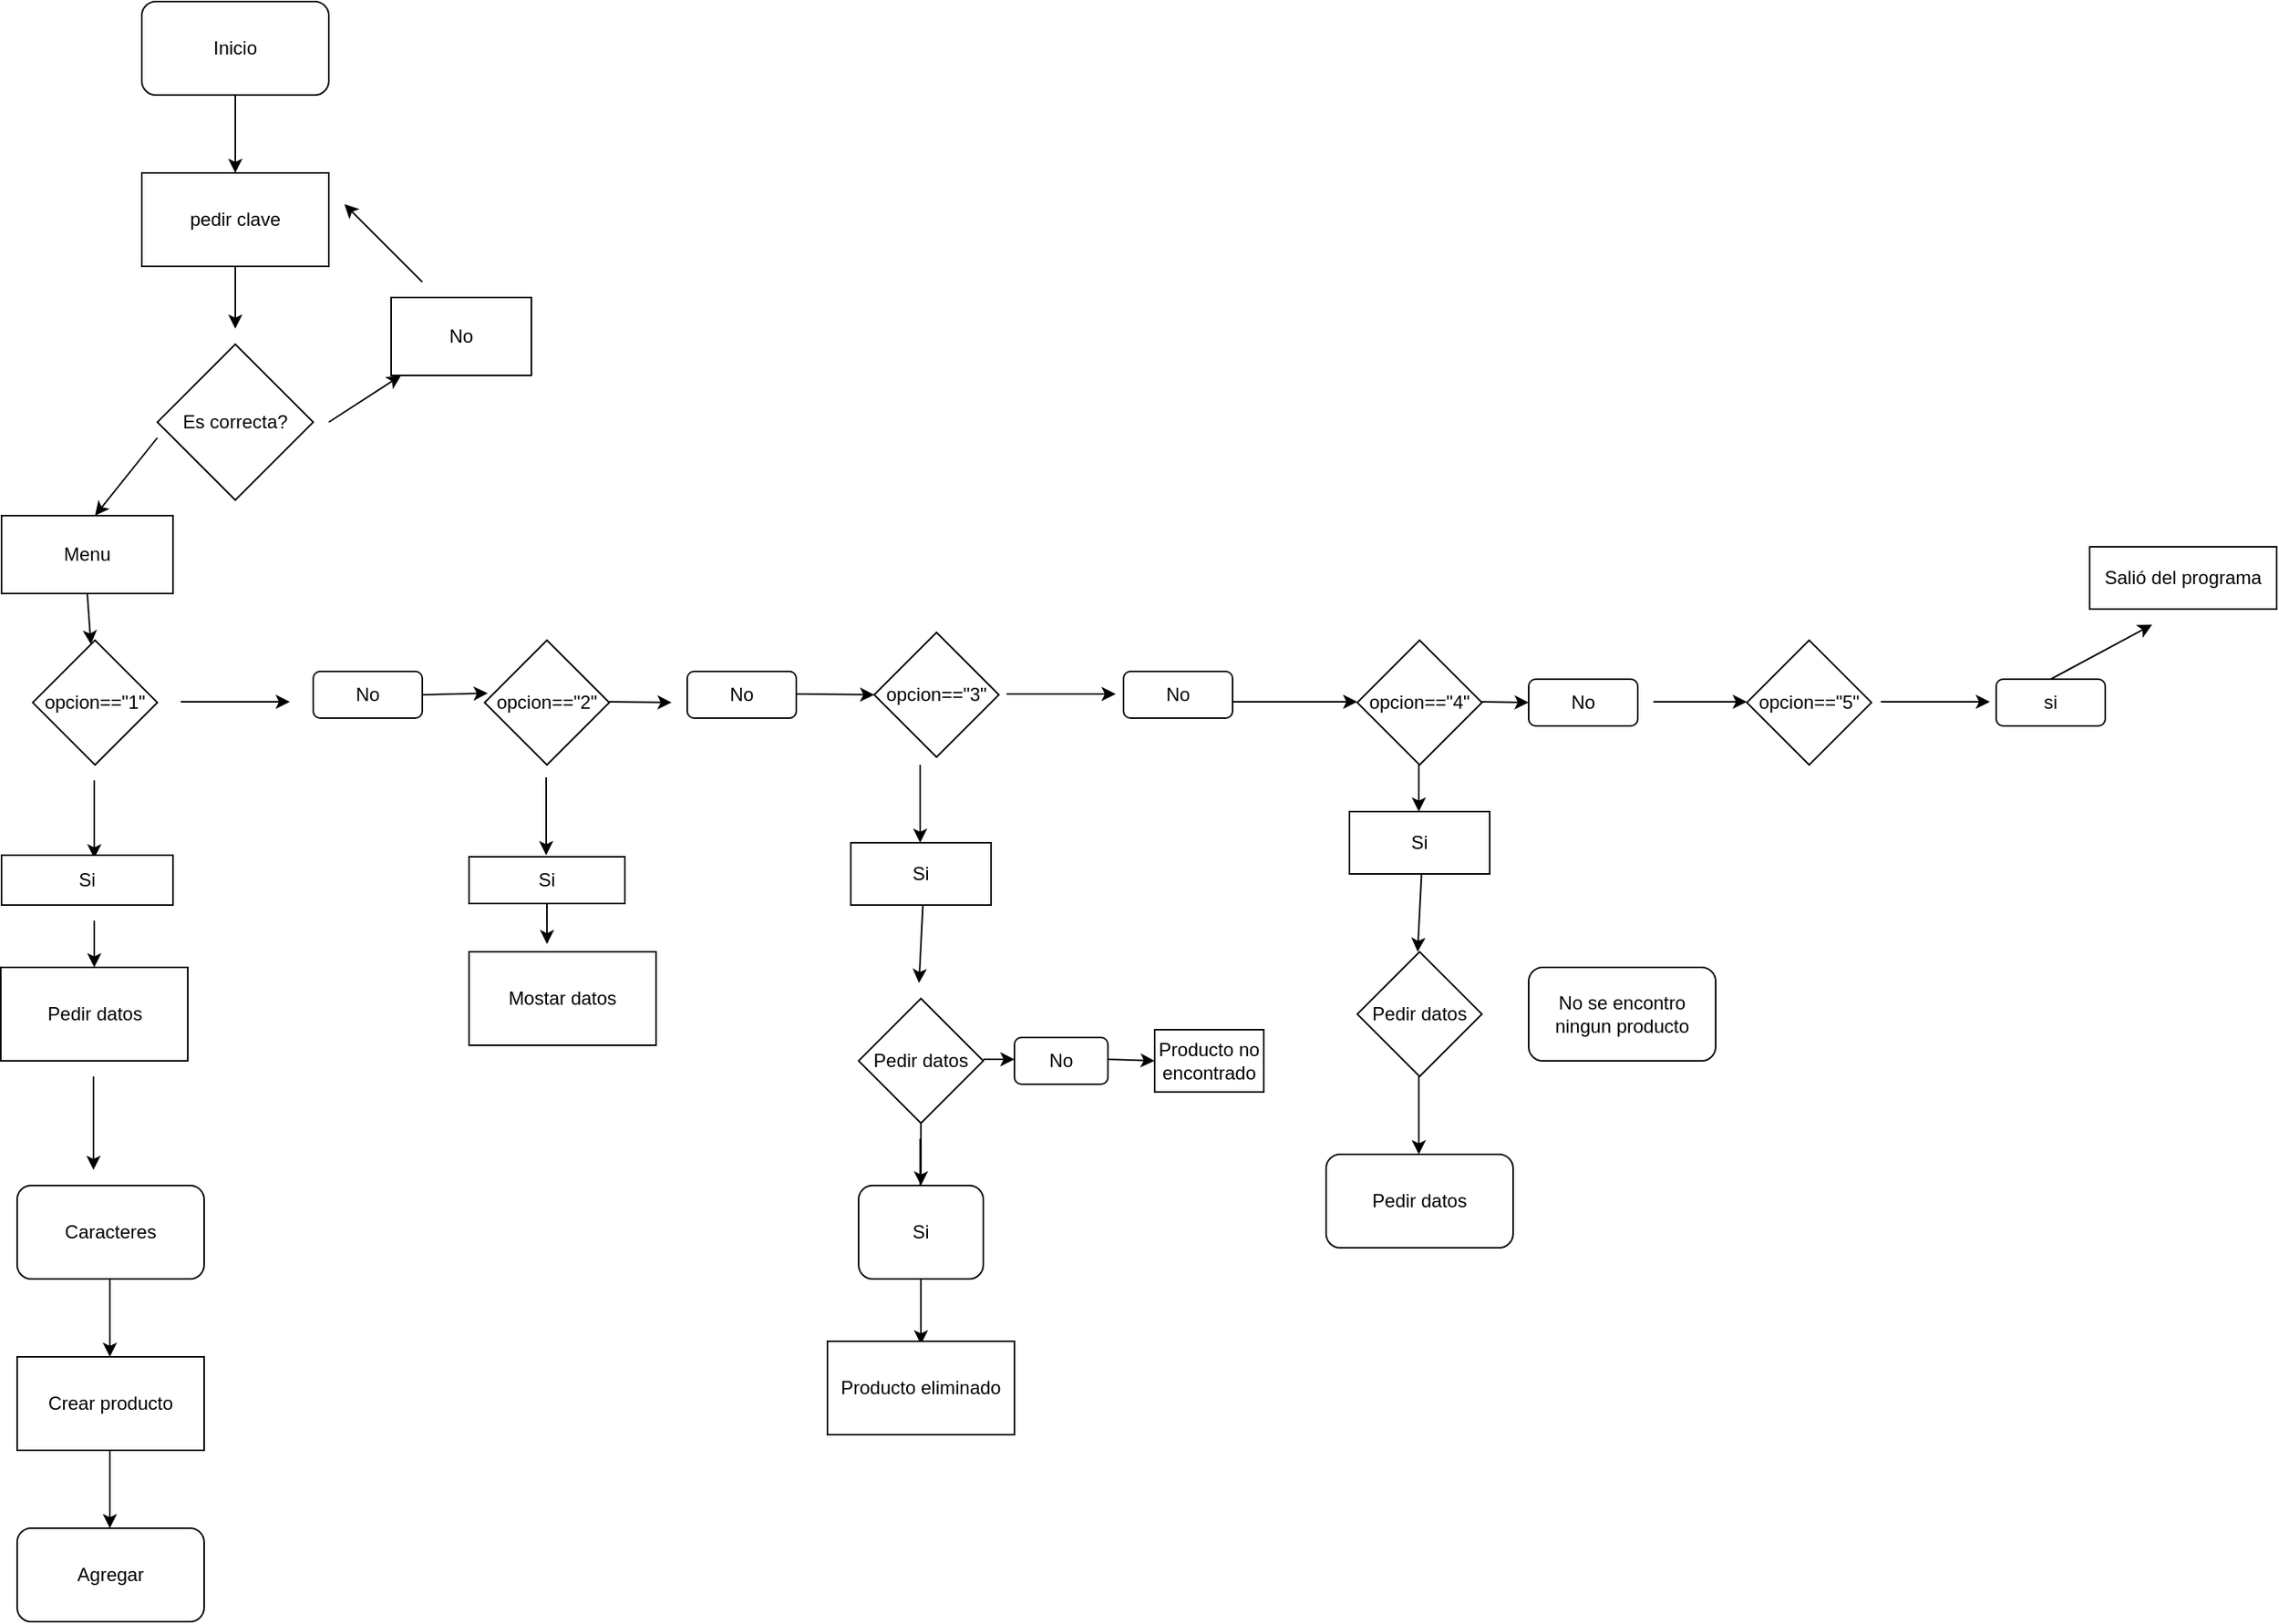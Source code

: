 <mxfile version="21.6.6" type="github">
  <diagram name="Página-1" id="e9P6xT124fhODhYAZstE">
    <mxGraphModel dx="874" dy="478" grid="1" gridSize="10" guides="1" tooltips="1" connect="1" arrows="1" fold="1" page="1" pageScale="1" pageWidth="827" pageHeight="1169" math="0" shadow="0">
      <root>
        <mxCell id="0" />
        <mxCell id="1" parent="0" />
        <mxCell id="UIDOPBDUP9PAsxqYZ2E6-2" style="edgeStyle=orthogonalEdgeStyle;rounded=0;orthogonalLoop=1;jettySize=auto;html=1;exitX=0.5;exitY=1;exitDx=0;exitDy=0;" edge="1" parent="1" source="UIDOPBDUP9PAsxqYZ2E6-1">
          <mxGeometry relative="1" as="geometry">
            <mxPoint x="280" y="230" as="targetPoint" />
          </mxGeometry>
        </mxCell>
        <mxCell id="UIDOPBDUP9PAsxqYZ2E6-1" value="Inicio " style="rounded=1;whiteSpace=wrap;html=1;" vertex="1" parent="1">
          <mxGeometry x="220" y="120" width="120" height="60" as="geometry" />
        </mxCell>
        <mxCell id="UIDOPBDUP9PAsxqYZ2E6-5" style="edgeStyle=orthogonalEdgeStyle;rounded=0;orthogonalLoop=1;jettySize=auto;html=1;exitX=0.5;exitY=1;exitDx=0;exitDy=0;" edge="1" parent="1" source="UIDOPBDUP9PAsxqYZ2E6-3">
          <mxGeometry relative="1" as="geometry">
            <mxPoint x="280" y="330" as="targetPoint" />
          </mxGeometry>
        </mxCell>
        <mxCell id="UIDOPBDUP9PAsxqYZ2E6-3" value="pedir clave" style="rounded=0;whiteSpace=wrap;html=1;" vertex="1" parent="1">
          <mxGeometry x="220" y="230" width="120" height="60" as="geometry" />
        </mxCell>
        <mxCell id="UIDOPBDUP9PAsxqYZ2E6-4" value="Es correcta?" style="rhombus;whiteSpace=wrap;html=1;" vertex="1" parent="1">
          <mxGeometry x="230" y="340" width="100" height="100" as="geometry" />
        </mxCell>
        <mxCell id="UIDOPBDUP9PAsxqYZ2E6-7" value="" style="endArrow=classic;html=1;rounded=0;" edge="1" parent="1" target="UIDOPBDUP9PAsxqYZ2E6-8">
          <mxGeometry width="50" height="50" relative="1" as="geometry">
            <mxPoint x="340" y="390" as="sourcePoint" />
            <mxPoint x="390" y="360" as="targetPoint" />
            <Array as="points">
              <mxPoint x="340" y="390" />
            </Array>
          </mxGeometry>
        </mxCell>
        <mxCell id="UIDOPBDUP9PAsxqYZ2E6-8" value="No" style="rounded=0;whiteSpace=wrap;html=1;" vertex="1" parent="1">
          <mxGeometry x="380" y="310" width="90" height="50" as="geometry" />
        </mxCell>
        <mxCell id="UIDOPBDUP9PAsxqYZ2E6-9" value="" style="endArrow=classic;html=1;rounded=0;" edge="1" parent="1">
          <mxGeometry width="50" height="50" relative="1" as="geometry">
            <mxPoint x="400" y="300" as="sourcePoint" />
            <mxPoint x="350" y="250" as="targetPoint" />
          </mxGeometry>
        </mxCell>
        <mxCell id="UIDOPBDUP9PAsxqYZ2E6-10" value="" style="endArrow=classic;html=1;rounded=0;" edge="1" parent="1">
          <mxGeometry width="50" height="50" relative="1" as="geometry">
            <mxPoint x="230" y="400" as="sourcePoint" />
            <mxPoint x="190" y="450" as="targetPoint" />
          </mxGeometry>
        </mxCell>
        <mxCell id="UIDOPBDUP9PAsxqYZ2E6-12" value="Menu" style="rounded=0;whiteSpace=wrap;html=1;" vertex="1" parent="1">
          <mxGeometry x="130" y="450" width="110" height="50" as="geometry" />
        </mxCell>
        <mxCell id="UIDOPBDUP9PAsxqYZ2E6-13" value="opcion==&quot;1&quot;" style="rhombus;whiteSpace=wrap;html=1;" vertex="1" parent="1">
          <mxGeometry x="150" y="530" width="80" height="80" as="geometry" />
        </mxCell>
        <mxCell id="UIDOPBDUP9PAsxqYZ2E6-18" value="" style="endArrow=classic;html=1;rounded=0;exitX=0.5;exitY=1;exitDx=0;exitDy=0;" edge="1" parent="1" source="UIDOPBDUP9PAsxqYZ2E6-12" target="UIDOPBDUP9PAsxqYZ2E6-13">
          <mxGeometry width="50" height="50" relative="1" as="geometry">
            <mxPoint x="390" y="480" as="sourcePoint" />
            <mxPoint x="390" y="540" as="targetPoint" />
          </mxGeometry>
        </mxCell>
        <mxCell id="UIDOPBDUP9PAsxqYZ2E6-19" value="" style="endArrow=classic;html=1;rounded=0;" edge="1" parent="1">
          <mxGeometry width="50" height="50" relative="1" as="geometry">
            <mxPoint x="245" y="569.5" as="sourcePoint" />
            <mxPoint x="315" y="569.5" as="targetPoint" />
          </mxGeometry>
        </mxCell>
        <mxCell id="UIDOPBDUP9PAsxqYZ2E6-20" value="No" style="rounded=1;whiteSpace=wrap;html=1;" vertex="1" parent="1">
          <mxGeometry x="330" y="550" width="70" height="30" as="geometry" />
        </mxCell>
        <mxCell id="UIDOPBDUP9PAsxqYZ2E6-21" value="opcion==&quot;2&quot;" style="rhombus;whiteSpace=wrap;html=1;" vertex="1" parent="1">
          <mxGeometry x="440" y="530" width="80" height="80" as="geometry" />
        </mxCell>
        <mxCell id="UIDOPBDUP9PAsxqYZ2E6-22" value="" style="endArrow=classic;html=1;rounded=0;" edge="1" parent="1">
          <mxGeometry width="50" height="50" relative="1" as="geometry">
            <mxPoint x="520" y="569.5" as="sourcePoint" />
            <mxPoint x="560" y="570" as="targetPoint" />
          </mxGeometry>
        </mxCell>
        <mxCell id="UIDOPBDUP9PAsxqYZ2E6-23" value="No" style="rounded=1;whiteSpace=wrap;html=1;" vertex="1" parent="1">
          <mxGeometry x="570" y="550" width="70" height="30" as="geometry" />
        </mxCell>
        <mxCell id="UIDOPBDUP9PAsxqYZ2E6-24" value="" style="endArrow=classic;html=1;rounded=0;entryX=0.025;entryY=0.425;entryDx=0;entryDy=0;entryPerimeter=0;" edge="1" parent="1" target="UIDOPBDUP9PAsxqYZ2E6-21">
          <mxGeometry width="50" height="50" relative="1" as="geometry">
            <mxPoint x="400" y="565" as="sourcePoint" />
            <mxPoint x="430" y="565" as="targetPoint" />
          </mxGeometry>
        </mxCell>
        <mxCell id="UIDOPBDUP9PAsxqYZ2E6-25" value="opcion==&quot;3&quot;" style="rhombus;whiteSpace=wrap;html=1;" vertex="1" parent="1">
          <mxGeometry x="690" y="525" width="80" height="80" as="geometry" />
        </mxCell>
        <mxCell id="UIDOPBDUP9PAsxqYZ2E6-26" value="" style="endArrow=classic;html=1;rounded=0;" edge="1" parent="1">
          <mxGeometry width="50" height="50" relative="1" as="geometry">
            <mxPoint x="775" y="564.5" as="sourcePoint" />
            <mxPoint x="845" y="564.5" as="targetPoint" />
          </mxGeometry>
        </mxCell>
        <mxCell id="UIDOPBDUP9PAsxqYZ2E6-27" value="No" style="rounded=1;whiteSpace=wrap;html=1;" vertex="1" parent="1">
          <mxGeometry x="850" y="550" width="70" height="30" as="geometry" />
        </mxCell>
        <mxCell id="UIDOPBDUP9PAsxqYZ2E6-28" value="" style="endArrow=classic;html=1;rounded=0;entryX=0;entryY=0.5;entryDx=0;entryDy=0;" edge="1" parent="1" target="UIDOPBDUP9PAsxqYZ2E6-25">
          <mxGeometry width="50" height="50" relative="1" as="geometry">
            <mxPoint x="640" y="564.5" as="sourcePoint" />
            <mxPoint x="670" y="564.5" as="targetPoint" />
          </mxGeometry>
        </mxCell>
        <mxCell id="UIDOPBDUP9PAsxqYZ2E6-29" value="opcion==&quot;4&quot;" style="rhombus;whiteSpace=wrap;html=1;" vertex="1" parent="1">
          <mxGeometry x="1000" y="530" width="80" height="80" as="geometry" />
        </mxCell>
        <mxCell id="UIDOPBDUP9PAsxqYZ2E6-30" value="" style="endArrow=classic;html=1;rounded=0;" edge="1" parent="1">
          <mxGeometry width="50" height="50" relative="1" as="geometry">
            <mxPoint x="1080" y="569.5" as="sourcePoint" />
            <mxPoint x="1110" y="570" as="targetPoint" />
          </mxGeometry>
        </mxCell>
        <mxCell id="UIDOPBDUP9PAsxqYZ2E6-31" value="No" style="rounded=1;whiteSpace=wrap;html=1;" vertex="1" parent="1">
          <mxGeometry x="1110" y="555" width="70" height="30" as="geometry" />
        </mxCell>
        <mxCell id="UIDOPBDUP9PAsxqYZ2E6-32" value="opcion==&quot;5&quot;" style="rhombus;whiteSpace=wrap;html=1;" vertex="1" parent="1">
          <mxGeometry x="1250" y="530" width="80" height="80" as="geometry" />
        </mxCell>
        <mxCell id="UIDOPBDUP9PAsxqYZ2E6-33" value="" style="endArrow=classic;html=1;rounded=0;" edge="1" parent="1">
          <mxGeometry width="50" height="50" relative="1" as="geometry">
            <mxPoint x="1336" y="569.5" as="sourcePoint" />
            <mxPoint x="1406" y="569.5" as="targetPoint" />
          </mxGeometry>
        </mxCell>
        <mxCell id="UIDOPBDUP9PAsxqYZ2E6-34" value="si" style="rounded=1;whiteSpace=wrap;html=1;" vertex="1" parent="1">
          <mxGeometry x="1410" y="555" width="70" height="30" as="geometry" />
        </mxCell>
        <mxCell id="UIDOPBDUP9PAsxqYZ2E6-35" value="" style="endArrow=classic;html=1;rounded=0;" edge="1" parent="1">
          <mxGeometry width="50" height="50" relative="1" as="geometry">
            <mxPoint x="1190" y="569.5" as="sourcePoint" />
            <mxPoint x="1250" y="569.5" as="targetPoint" />
          </mxGeometry>
        </mxCell>
        <mxCell id="UIDOPBDUP9PAsxqYZ2E6-37" value="Salió del programa" style="rounded=0;whiteSpace=wrap;html=1;" vertex="1" parent="1">
          <mxGeometry x="1470" y="470" width="120" height="40" as="geometry" />
        </mxCell>
        <mxCell id="UIDOPBDUP9PAsxqYZ2E6-38" value="" style="endArrow=classic;html=1;rounded=0;" edge="1" parent="1">
          <mxGeometry width="50" height="50" relative="1" as="geometry">
            <mxPoint x="189.5" y="620" as="sourcePoint" />
            <mxPoint x="189.5" y="670" as="targetPoint" />
          </mxGeometry>
        </mxCell>
        <mxCell id="UIDOPBDUP9PAsxqYZ2E6-42" value="Si" style="rounded=0;whiteSpace=wrap;html=1;" vertex="1" parent="1">
          <mxGeometry x="130" y="668" width="110" height="32" as="geometry" />
        </mxCell>
        <mxCell id="UIDOPBDUP9PAsxqYZ2E6-43" value="" style="endArrow=classic;html=1;rounded=0;" edge="1" parent="1" target="UIDOPBDUP9PAsxqYZ2E6-44">
          <mxGeometry width="50" height="50" relative="1" as="geometry">
            <mxPoint x="189.5" y="710" as="sourcePoint" />
            <mxPoint x="189.5" y="770" as="targetPoint" />
          </mxGeometry>
        </mxCell>
        <mxCell id="UIDOPBDUP9PAsxqYZ2E6-44" value="Pedir datos" style="rounded=0;whiteSpace=wrap;html=1;" vertex="1" parent="1">
          <mxGeometry x="129.5" y="740" width="120" height="60" as="geometry" />
        </mxCell>
        <mxCell id="UIDOPBDUP9PAsxqYZ2E6-45" value="" style="endArrow=classic;html=1;rounded=0;" edge="1" parent="1">
          <mxGeometry width="50" height="50" relative="1" as="geometry">
            <mxPoint x="189" y="810" as="sourcePoint" />
            <mxPoint x="189" y="870" as="targetPoint" />
          </mxGeometry>
        </mxCell>
        <mxCell id="UIDOPBDUP9PAsxqYZ2E6-46" value="Caracteres" style="rounded=1;whiteSpace=wrap;html=1;" vertex="1" parent="1">
          <mxGeometry x="140" y="880" width="120" height="60" as="geometry" />
        </mxCell>
        <mxCell id="UIDOPBDUP9PAsxqYZ2E6-47" value="" style="endArrow=classic;html=1;rounded=0;" edge="1" parent="1">
          <mxGeometry width="50" height="50" relative="1" as="geometry">
            <mxPoint x="199.5" y="940" as="sourcePoint" />
            <mxPoint x="199.5" y="990" as="targetPoint" />
          </mxGeometry>
        </mxCell>
        <mxCell id="UIDOPBDUP9PAsxqYZ2E6-48" value="Crear producto" style="rounded=0;whiteSpace=wrap;html=1;" vertex="1" parent="1">
          <mxGeometry x="140" y="990" width="120" height="60" as="geometry" />
        </mxCell>
        <mxCell id="UIDOPBDUP9PAsxqYZ2E6-50" value="" style="endArrow=classic;html=1;rounded=0;" edge="1" parent="1">
          <mxGeometry width="50" height="50" relative="1" as="geometry">
            <mxPoint x="199.5" y="1050" as="sourcePoint" />
            <mxPoint x="199.5" y="1100" as="targetPoint" />
          </mxGeometry>
        </mxCell>
        <mxCell id="UIDOPBDUP9PAsxqYZ2E6-51" value="Agregar" style="rounded=1;whiteSpace=wrap;html=1;" vertex="1" parent="1">
          <mxGeometry x="140" y="1100" width="120" height="60" as="geometry" />
        </mxCell>
        <mxCell id="UIDOPBDUP9PAsxqYZ2E6-52" value="" style="endArrow=classic;html=1;rounded=0;" edge="1" parent="1">
          <mxGeometry width="50" height="50" relative="1" as="geometry">
            <mxPoint x="479.5" y="618" as="sourcePoint" />
            <mxPoint x="479.5" y="668" as="targetPoint" />
          </mxGeometry>
        </mxCell>
        <mxCell id="UIDOPBDUP9PAsxqYZ2E6-53" value="Si" style="rounded=0;whiteSpace=wrap;html=1;" vertex="1" parent="1">
          <mxGeometry x="430" y="669" width="100" height="30" as="geometry" />
        </mxCell>
        <mxCell id="UIDOPBDUP9PAsxqYZ2E6-54" value="Mostar datos" style="rounded=0;whiteSpace=wrap;html=1;" vertex="1" parent="1">
          <mxGeometry x="430" y="730" width="120" height="60" as="geometry" />
        </mxCell>
        <mxCell id="UIDOPBDUP9PAsxqYZ2E6-56" value="" style="endArrow=classic;html=1;rounded=0;entryX=0.417;entryY=-0.083;entryDx=0;entryDy=0;entryPerimeter=0;" edge="1" parent="1" target="UIDOPBDUP9PAsxqYZ2E6-54">
          <mxGeometry width="50" height="50" relative="1" as="geometry">
            <mxPoint x="480" y="699" as="sourcePoint" />
            <mxPoint x="530" y="649" as="targetPoint" />
          </mxGeometry>
        </mxCell>
        <mxCell id="UIDOPBDUP9PAsxqYZ2E6-57" value="" style="endArrow=classic;html=1;rounded=0;" edge="1" parent="1">
          <mxGeometry width="50" height="50" relative="1" as="geometry">
            <mxPoint x="719.5" y="610" as="sourcePoint" />
            <mxPoint x="719.5" y="660" as="targetPoint" />
          </mxGeometry>
        </mxCell>
        <mxCell id="UIDOPBDUP9PAsxqYZ2E6-59" value="Si" style="rounded=0;whiteSpace=wrap;html=1;" vertex="1" parent="1">
          <mxGeometry x="675" y="660" width="90" height="40" as="geometry" />
        </mxCell>
        <mxCell id="UIDOPBDUP9PAsxqYZ2E6-61" value="" style="endArrow=classic;html=1;rounded=0;entryX=0.25;entryY=0;entryDx=0;entryDy=0;" edge="1" parent="1">
          <mxGeometry width="50" height="50" relative="1" as="geometry">
            <mxPoint x="721.25" y="700" as="sourcePoint" />
            <mxPoint x="718.75" y="750" as="targetPoint" />
          </mxGeometry>
        </mxCell>
        <mxCell id="UIDOPBDUP9PAsxqYZ2E6-79" value="" style="edgeStyle=orthogonalEdgeStyle;rounded=0;orthogonalLoop=1;jettySize=auto;html=1;" edge="1" parent="1" source="UIDOPBDUP9PAsxqYZ2E6-63" target="UIDOPBDUP9PAsxqYZ2E6-66">
          <mxGeometry relative="1" as="geometry" />
        </mxCell>
        <mxCell id="UIDOPBDUP9PAsxqYZ2E6-63" value="Pedir datos" style="rhombus;whiteSpace=wrap;html=1;" vertex="1" parent="1">
          <mxGeometry x="680" y="760" width="80" height="80" as="geometry" />
        </mxCell>
        <mxCell id="UIDOPBDUP9PAsxqYZ2E6-65" value="" style="endArrow=classic;html=1;rounded=0;" edge="1" parent="1">
          <mxGeometry width="50" height="50" relative="1" as="geometry">
            <mxPoint x="719.5" y="850" as="sourcePoint" />
            <mxPoint x="719.5" y="900" as="targetPoint" />
          </mxGeometry>
        </mxCell>
        <mxCell id="UIDOPBDUP9PAsxqYZ2E6-66" value="Si" style="rounded=1;whiteSpace=wrap;html=1;direction=south;" vertex="1" parent="1">
          <mxGeometry x="680" y="880" width="80" height="60" as="geometry" />
        </mxCell>
        <mxCell id="UIDOPBDUP9PAsxqYZ2E6-67" value="No" style="rounded=1;whiteSpace=wrap;html=1;" vertex="1" parent="1">
          <mxGeometry x="780" y="785" width="60" height="30" as="geometry" />
        </mxCell>
        <mxCell id="UIDOPBDUP9PAsxqYZ2E6-68" value="Si" style="rounded=0;whiteSpace=wrap;html=1;" vertex="1" parent="1">
          <mxGeometry x="995" y="640" width="90" height="40" as="geometry" />
        </mxCell>
        <mxCell id="UIDOPBDUP9PAsxqYZ2E6-69" value="" style="endArrow=classic;html=1;rounded=0;entryX=0.25;entryY=0;entryDx=0;entryDy=0;" edge="1" parent="1">
          <mxGeometry width="50" height="50" relative="1" as="geometry">
            <mxPoint x="1041.25" y="680" as="sourcePoint" />
            <mxPoint x="1038.75" y="730" as="targetPoint" />
          </mxGeometry>
        </mxCell>
        <mxCell id="UIDOPBDUP9PAsxqYZ2E6-70" value="Pedir datos" style="rhombus;whiteSpace=wrap;html=1;" vertex="1" parent="1">
          <mxGeometry x="1000" y="730" width="80" height="80" as="geometry" />
        </mxCell>
        <mxCell id="UIDOPBDUP9PAsxqYZ2E6-71" value="" style="endArrow=classic;html=1;rounded=0;" edge="1" parent="1">
          <mxGeometry width="50" height="50" relative="1" as="geometry">
            <mxPoint x="1039.5" y="810" as="sourcePoint" />
            <mxPoint x="1039.5" y="860" as="targetPoint" />
          </mxGeometry>
        </mxCell>
        <mxCell id="UIDOPBDUP9PAsxqYZ2E6-72" value="Pedir datos" style="rounded=1;whiteSpace=wrap;html=1;" vertex="1" parent="1">
          <mxGeometry x="980" y="860" width="120" height="60" as="geometry" />
        </mxCell>
        <mxCell id="UIDOPBDUP9PAsxqYZ2E6-73" value="No se encontro ningun producto" style="rounded=1;whiteSpace=wrap;html=1;" vertex="1" parent="1">
          <mxGeometry x="1110" y="740" width="120" height="60" as="geometry" />
        </mxCell>
        <mxCell id="UIDOPBDUP9PAsxqYZ2E6-78" value="" style="endArrow=classic;html=1;rounded=0;exitX=0.5;exitY=0;exitDx=0;exitDy=0;" edge="1" parent="1" source="UIDOPBDUP9PAsxqYZ2E6-34">
          <mxGeometry width="50" height="50" relative="1" as="geometry">
            <mxPoint x="1340" y="610" as="sourcePoint" />
            <mxPoint x="1510" y="520" as="targetPoint" />
          </mxGeometry>
        </mxCell>
        <mxCell id="UIDOPBDUP9PAsxqYZ2E6-80" value="" style="endArrow=classic;html=1;rounded=0;" edge="1" parent="1">
          <mxGeometry width="50" height="50" relative="1" as="geometry">
            <mxPoint x="720" y="940" as="sourcePoint" />
            <mxPoint x="720" y="982" as="targetPoint" />
          </mxGeometry>
        </mxCell>
        <mxCell id="UIDOPBDUP9PAsxqYZ2E6-81" value="Producto eliminado" style="rounded=0;whiteSpace=wrap;html=1;" vertex="1" parent="1">
          <mxGeometry x="660" y="980" width="120" height="60" as="geometry" />
        </mxCell>
        <mxCell id="UIDOPBDUP9PAsxqYZ2E6-82" value="" style="endArrow=classic;html=1;rounded=0;" edge="1" parent="1">
          <mxGeometry width="50" height="50" relative="1" as="geometry">
            <mxPoint x="840" y="799" as="sourcePoint" />
            <mxPoint x="870" y="800" as="targetPoint" />
          </mxGeometry>
        </mxCell>
        <mxCell id="UIDOPBDUP9PAsxqYZ2E6-83" value="" style="endArrow=classic;html=1;rounded=0;" edge="1" parent="1">
          <mxGeometry width="50" height="50" relative="1" as="geometry">
            <mxPoint x="760" y="799" as="sourcePoint" />
            <mxPoint x="780" y="799" as="targetPoint" />
          </mxGeometry>
        </mxCell>
        <mxCell id="UIDOPBDUP9PAsxqYZ2E6-84" value="Producto no encontrado" style="rounded=0;whiteSpace=wrap;html=1;" vertex="1" parent="1">
          <mxGeometry x="870" y="780" width="70" height="40" as="geometry" />
        </mxCell>
        <mxCell id="UIDOPBDUP9PAsxqYZ2E6-87" value="" style="endArrow=classic;html=1;rounded=0;" edge="1" parent="1">
          <mxGeometry width="50" height="50" relative="1" as="geometry">
            <mxPoint x="1039.5" y="610" as="sourcePoint" />
            <mxPoint x="1039.5" y="640" as="targetPoint" />
          </mxGeometry>
        </mxCell>
        <mxCell id="UIDOPBDUP9PAsxqYZ2E6-89" value="" style="endArrow=classic;html=1;rounded=0;" edge="1" parent="1">
          <mxGeometry width="50" height="50" relative="1" as="geometry">
            <mxPoint x="920" y="569.5" as="sourcePoint" />
            <mxPoint x="1000" y="569.5" as="targetPoint" />
          </mxGeometry>
        </mxCell>
      </root>
    </mxGraphModel>
  </diagram>
</mxfile>
